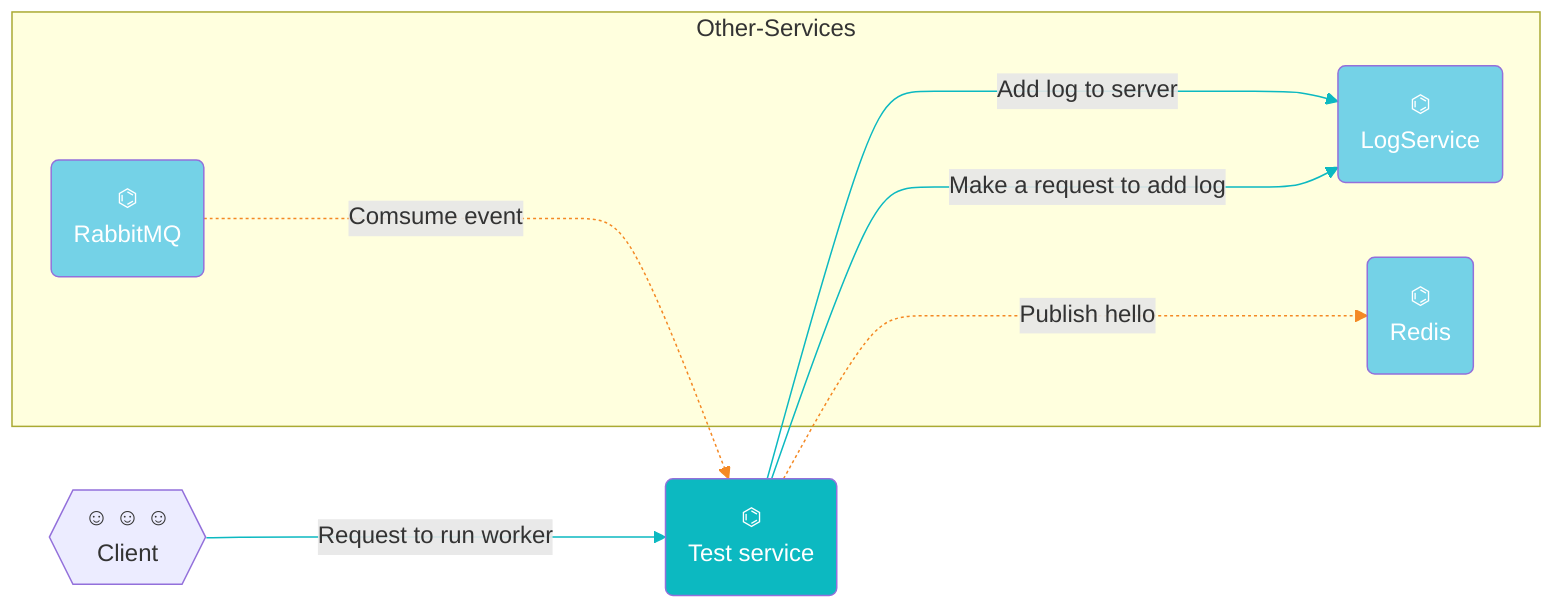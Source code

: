 flowchart LR
%% Test service
classDef Services fill:#74d2e7,color:#fff;
classDef App fill:#0cb9c1,color:#fff;
CLIENT{{"☺ ☺ ☺ <br/> Client"}}:::Client
  TESTSERVICE("⌬ <br/> Test service"):::App
subgraph Other-Services
    LOGSERVICE("⌬ <br/> LogService"):::Services
    REDIS("⌬ <br/> Redis"):::Services
    RABBITMQ("⌬ <br/> RabbitMQ"):::Services
end
CLIENT ---->| Request to run worker| TESTSERVICE
TESTSERVICE ---->| Add log to server| LOGSERVICE
TESTSERVICE -...->| Publish hello| REDIS
TESTSERVICE ---->| Make a request to add log| LOGSERVICE
RABBITMQ -...->| Comsume event| TESTSERVICE
linkStyle 0 fill:none,stroke:#0cb9c1,stroke-width:1px;
linkStyle 1 fill:none,stroke:#0cb9c1,stroke-width:1px;
linkStyle 2 fill:none,stroke:#f48924,stroke-width:1px;
linkStyle 3 fill:none,stroke:#0cb9c1,stroke-width:1px;
linkStyle 4 fill:none,stroke:#f48924,stroke-width:1px;